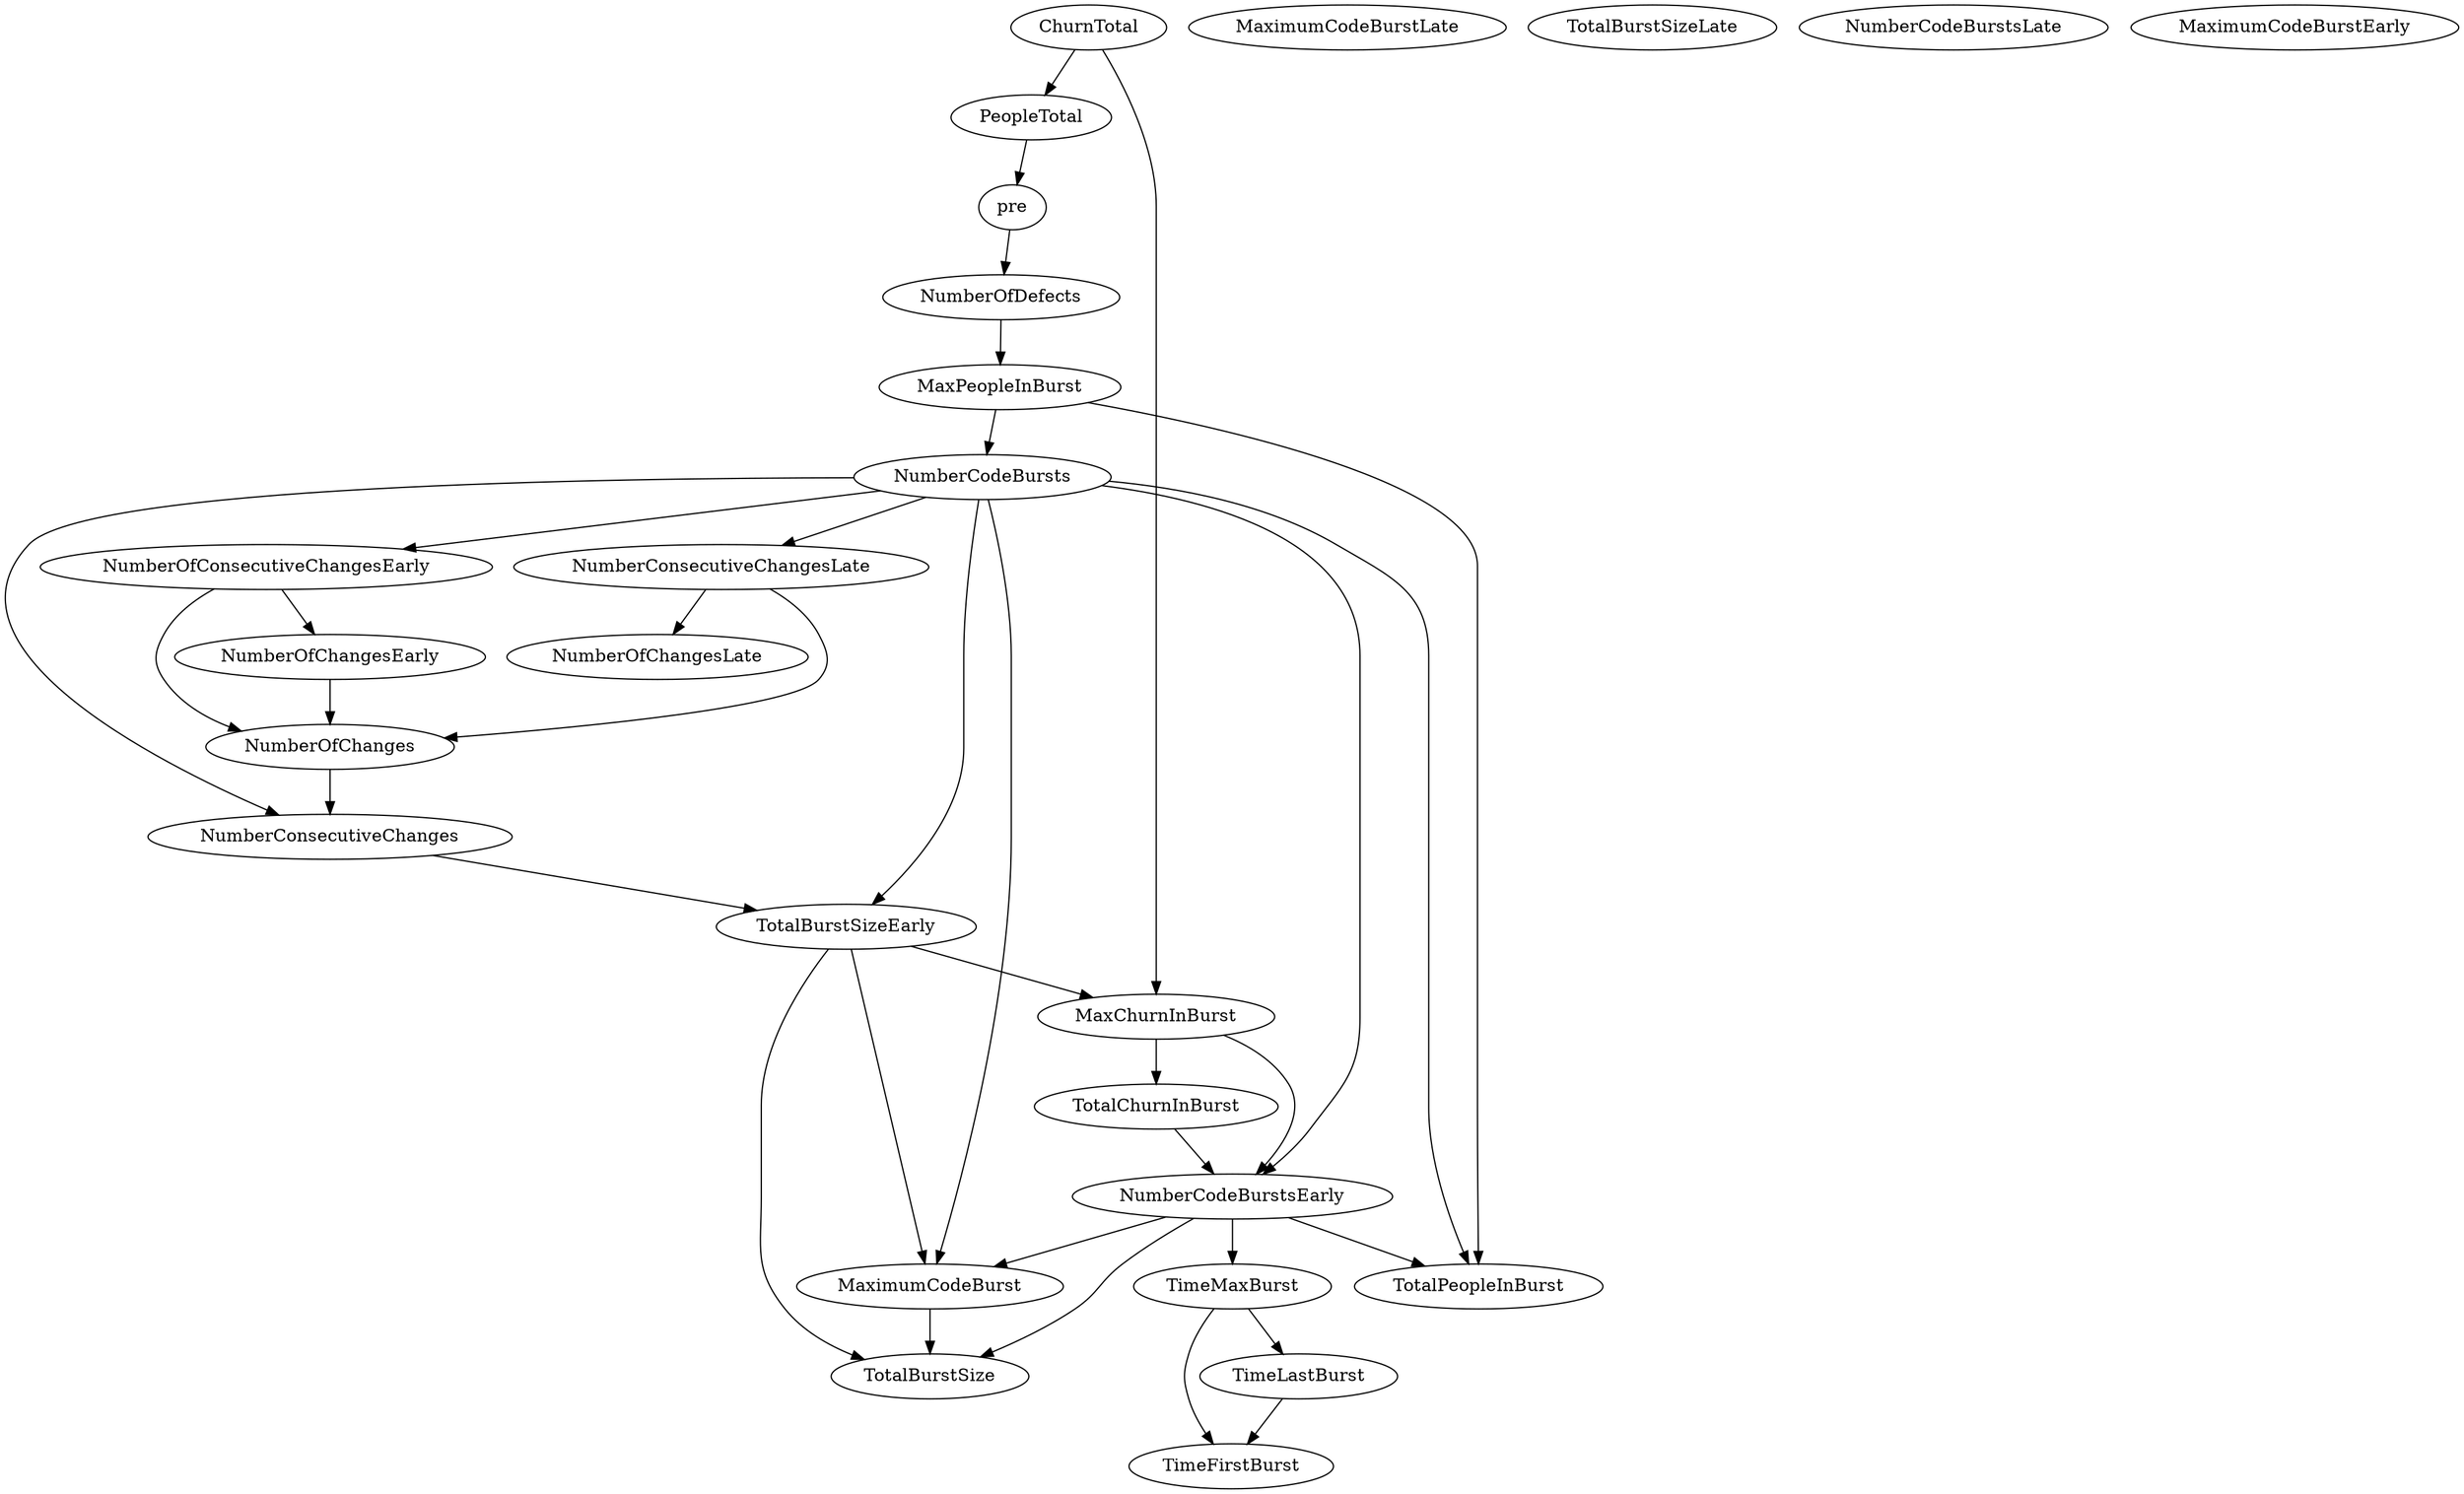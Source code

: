 digraph {
   TotalPeopleInBurst;
   MaximumCodeBurstLate;
   NumberOfChanges;
   MaxPeopleInBurst;
   TotalBurstSizeLate;
   NumberCodeBurstsLate;
   NumberOfChangesLate;
   NumberOfChangesEarly;
   MaxChurnInBurst;
   MaximumCodeBurstEarly;
   NumberCodeBurstsEarly;
   TimeFirstBurst;
   TotalChurnInBurst;
   ChurnTotal;
   MaximumCodeBurst;
   NumberOfConsecutiveChangesEarly;
   NumberConsecutiveChangesLate;
   TotalBurstSizeEarly;
   TotalBurstSize;
   TimeMaxBurst;
   NumberConsecutiveChanges;
   TimeLastBurst;
   NumberCodeBursts;
   PeopleTotal;
   pre;
   NumberOfDefects;
   NumberOfChanges -> NumberConsecutiveChanges;
   MaxPeopleInBurst -> TotalPeopleInBurst;
   MaxPeopleInBurst -> NumberCodeBursts;
   NumberOfChangesEarly -> NumberOfChanges;
   MaxChurnInBurst -> NumberCodeBurstsEarly;
   MaxChurnInBurst -> TotalChurnInBurst;
   NumberCodeBurstsEarly -> TotalPeopleInBurst;
   NumberCodeBurstsEarly -> MaximumCodeBurst;
   NumberCodeBurstsEarly -> TotalBurstSize;
   NumberCodeBurstsEarly -> TimeMaxBurst;
   TotalChurnInBurst -> NumberCodeBurstsEarly;
   ChurnTotal -> MaxChurnInBurst;
   ChurnTotal -> PeopleTotal;
   MaximumCodeBurst -> TotalBurstSize;
   NumberOfConsecutiveChangesEarly -> NumberOfChanges;
   NumberOfConsecutiveChangesEarly -> NumberOfChangesEarly;
   NumberConsecutiveChangesLate -> NumberOfChanges;
   NumberConsecutiveChangesLate -> NumberOfChangesLate;
   TotalBurstSizeEarly -> MaxChurnInBurst;
   TotalBurstSizeEarly -> MaximumCodeBurst;
   TotalBurstSizeEarly -> TotalBurstSize;
   TimeMaxBurst -> TimeFirstBurst;
   TimeMaxBurst -> TimeLastBurst;
   NumberConsecutiveChanges -> TotalBurstSizeEarly;
   TimeLastBurst -> TimeFirstBurst;
   NumberCodeBursts -> TotalPeopleInBurst;
   NumberCodeBursts -> NumberCodeBurstsEarly;
   NumberCodeBursts -> MaximumCodeBurst;
   NumberCodeBursts -> NumberOfConsecutiveChangesEarly;
   NumberCodeBursts -> NumberConsecutiveChangesLate;
   NumberCodeBursts -> TotalBurstSizeEarly;
   NumberCodeBursts -> NumberConsecutiveChanges;
   PeopleTotal -> pre;
   pre -> NumberOfDefects;
   NumberOfDefects -> MaxPeopleInBurst;
}
